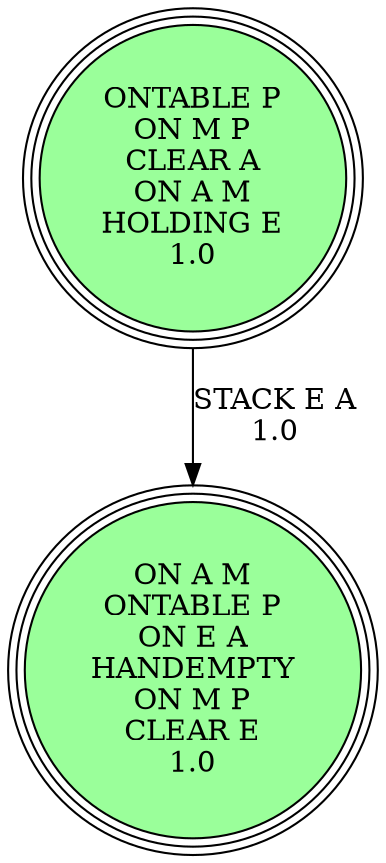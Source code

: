 digraph {
"ONTABLE P\nON M P\nCLEAR A\nON A M\nHOLDING E\n1.0\n" -> "ON A M\nONTABLE P\nON E A\nHANDEMPTY\nON M P\nCLEAR E\n1.0\n"[label="STACK E A\n1.0\n"];
"ON A M\nONTABLE P\nON E A\nHANDEMPTY\nON M P\nCLEAR E\n1.0\n" [shape=circle, style=filled, fillcolor=palegreen1, peripheries=3];
"ONTABLE P\nON M P\nCLEAR A\nON A M\nHOLDING E\n1.0\n" [shape=circle, style=filled, fillcolor=palegreen1, peripheries=3];
"ON A M\nONTABLE P\nON E A\nHANDEMPTY\nON M P\nCLEAR E\n1.0\n" [shape=circle, style=filled, fillcolor=palegreen1, peripheries=3];
}
